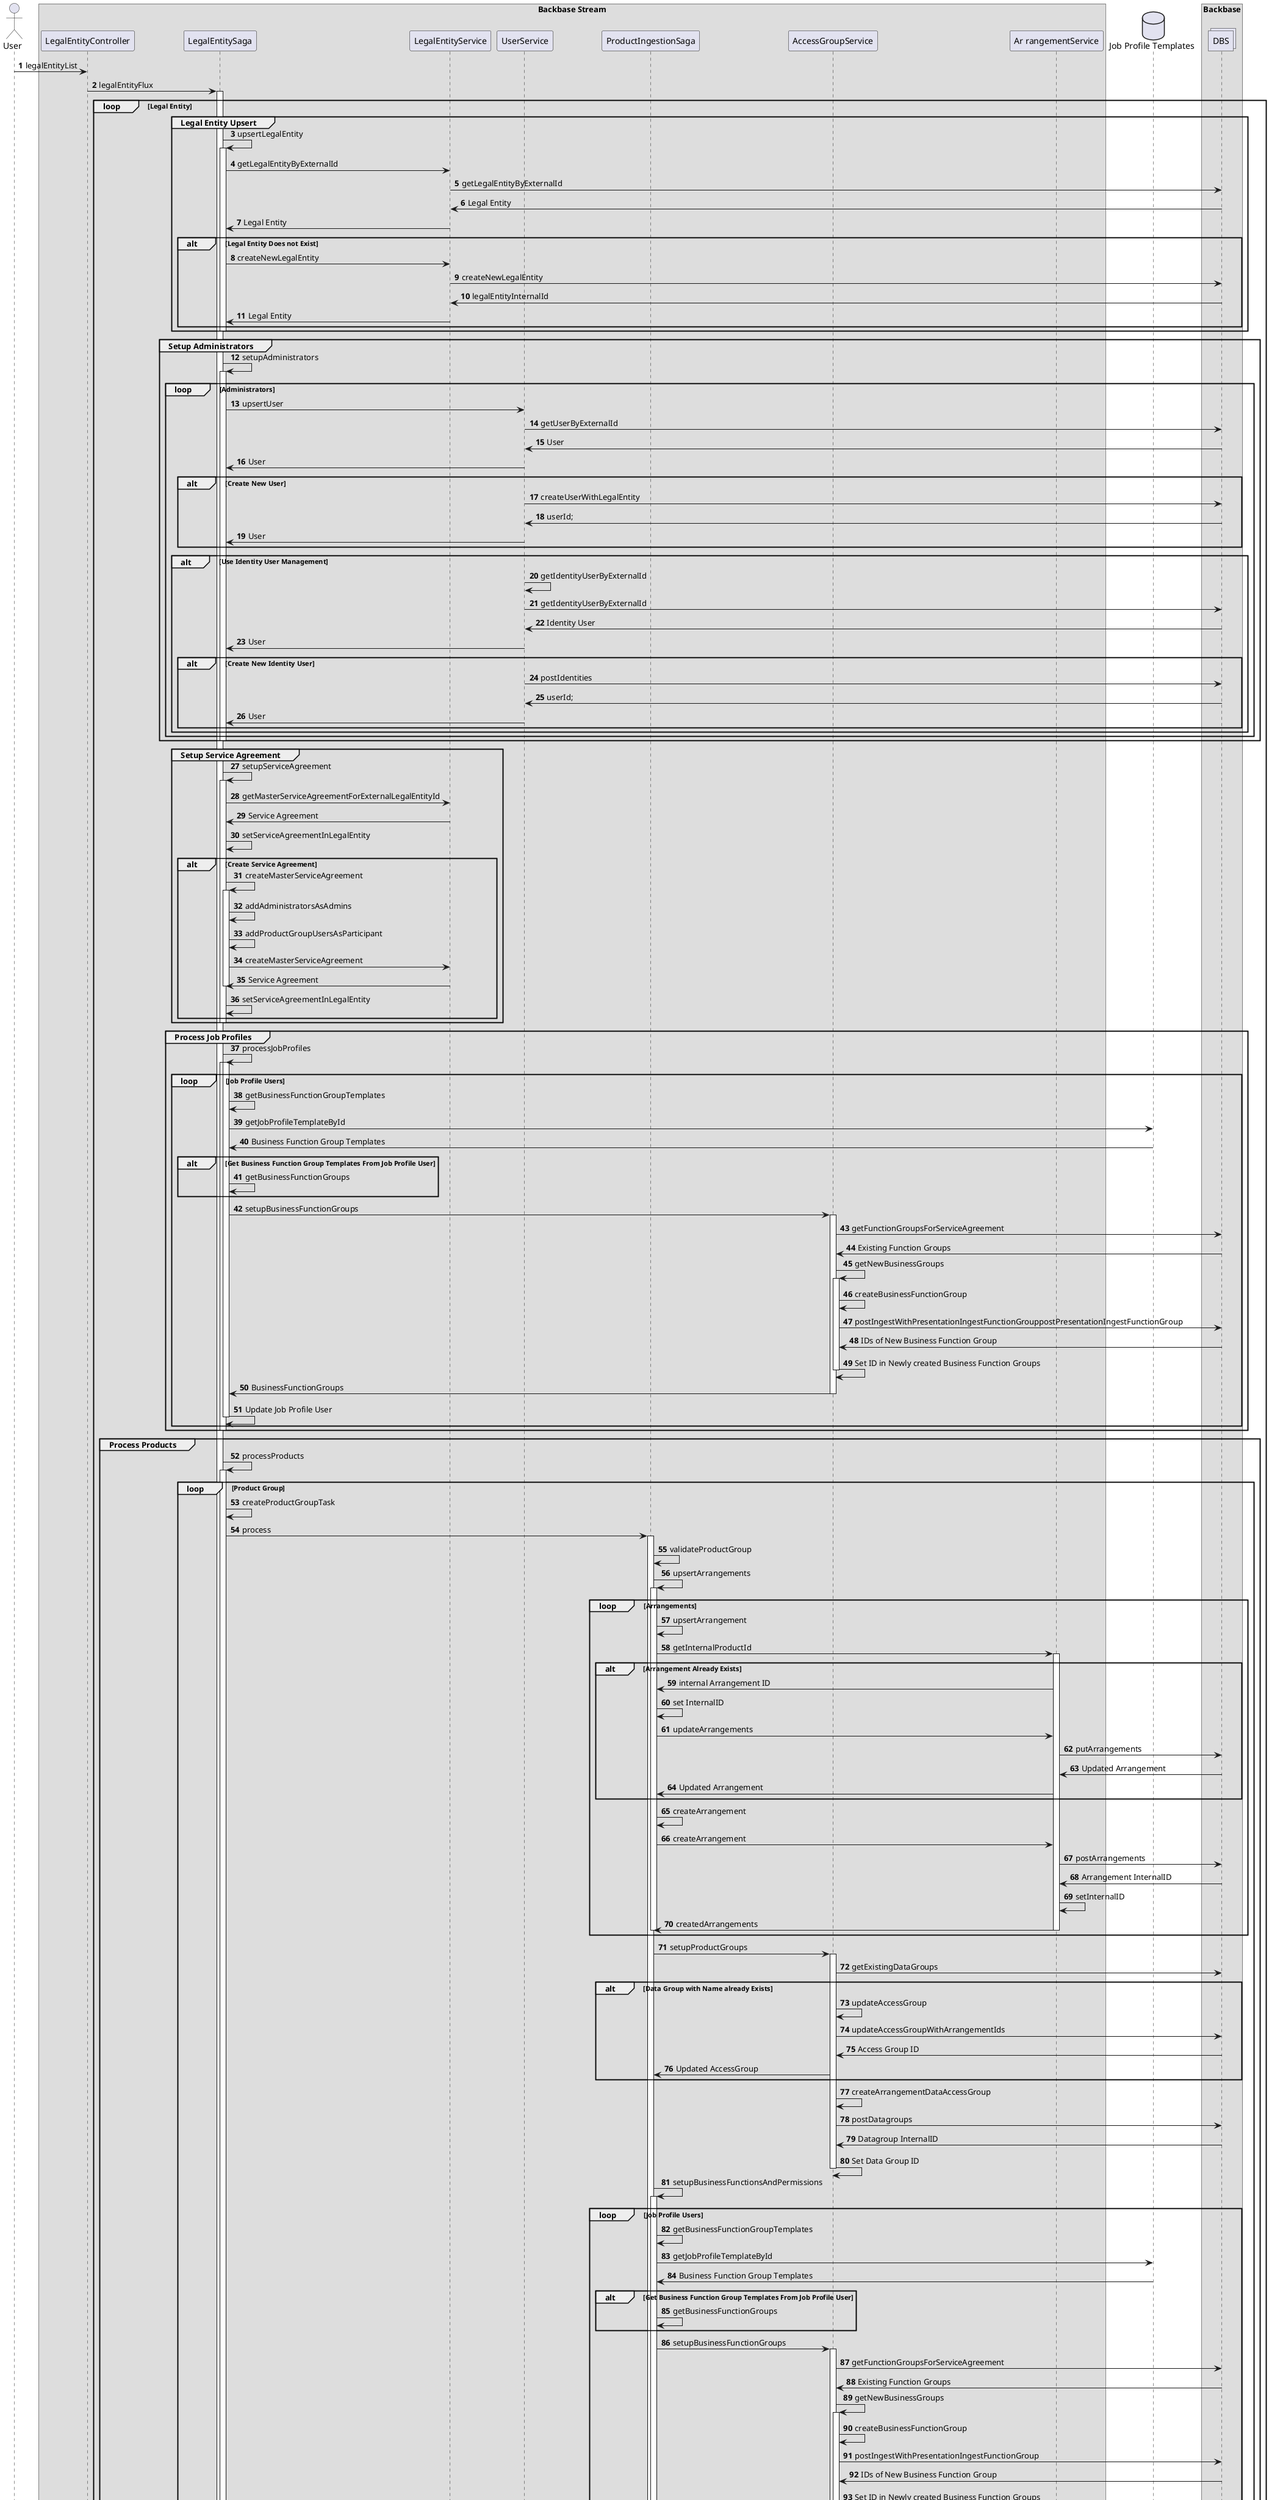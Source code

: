 @startuml
autonumber

actor User
box Backbase Stream
  participant "LegalEntityController" as LEC
  participant "LegalEntitySaga" as SAGA
  participant "LegalEntityService" as LES
  participant "UserService" as US
  participant "ProductIngestionSaga" as PIS
  participant "AccessGroupService" as AGS
  participant "Ar rangementService" as AS
end box

  database "Job Profile Templates" as JBT

box Backbase
  collections DBS
end box

'note left of LEC
'  Legal Entity Ingestion Model
'  - Legal Entity
'  - Administrator Users
'  - Job Profile Users
'  - Product Groups
'  -- Job Profile Users
'  -- Arrangements
'  - Subsidiaries
'end note

User -> LEC : legalEntityList
LEC -> SAGA: legalEntityFlux
loop Legal Entity
activate SAGA
  group Legal Entity Upsert
    SAGA -> SAGA: upsertLegalEntity
    activate SAGA
      SAGA -> LES: getLegalEntityByExternalId
      LES -> DBS: getLegalEntityByExternalId
      DBS -> LES: Legal Entity
      LES -> SAGA: Legal Entity
      alt Legal Entity Does not Exist
        SAGA -> LES: createNewLegalEntity
        LES -> DBS: createNewLegalEntity
        DBS -> LES: legalEntityInternalId
        LES -> SAGA: Legal Entity
      end alt
    deactivate SAGA
  end group

  group Setup Administrators
    SAGA -> SAGA: setupAdministrators
    activate SAGA
    loop Administrators
      SAGA -> US: upsertUser
      US -> DBS: getUserByExternalId
      DBS -> US: User
      US -> SAGA: User
      alt Create New User
        US -> DBS: createUserWithLegalEntity
        DBS -> US: userId;
        US -> SAGA: User
      end alt
      alt Use Identity User Management
        US -> US: getIdentityUserByExternalId
        US -> DBS: getIdentityUserByExternalId
        DBS -> US: Identity User
        US -> SAGA: User
        alt Create New Identity User
          US -> DBS: postIdentities
          DBS -> US: userId;
          US -> SAGA: User
        end alt
      end alt
    end loop
    deactivate SAGA
  end group

  group Setup Service Agreement
    SAGA -> SAGA: setupServiceAgreement
    activate SAGA
      SAGA -> LES: getMasterServiceAgreementForExternalLegalEntityId
      LES -> SAGA: Service Agreement
      SAGA -> SAGA: setServiceAgreementInLegalEntity
      alt Create Service Agreement
        SAGA -> SAGA: createMasterServiceAgreement
        activate SAGA
          SAGA -> SAGA: addAdministratorsAsAdmins
          SAGA -> SAGA: addProductGroupUsersAsParticipant
          SAGA -> LES: createMasterServiceAgreement
          LES -> SAGA: Service Agreement
        deactivate SAGA
        SAGA -> SAGA: setServiceAgreementInLegalEntity
      end alt
    deactivate SAGA
  end group

  group Process Job Profiles
    SAGA -> SAGA: processJobProfiles
    activate SAGA
    loop Job Profile Users
      activate SAGA
        SAGA -> SAGA: getBusinessFunctionGroupTemplates
        SAGA -> JBT: getJobProfileTemplateById
        JBT -> SAGA: Business Function Group Templates
        alt Get Business Function Group Templates From Job Profile User
          SAGA -> SAGA: getBusinessFunctionGroups
        end alt
        SAGA -> AGS: setupBusinessFunctionGroups
        activate AGS
          AGS -> DBS: getFunctionGroupsForServiceAgreement
          DBS -> AGS: Existing Function Groups
          AGS -> AGS: getNewBusinessGroups
          activate AGS
            AGS -> AGS: createBusinessFunctionGroup
            AGS -> DBS: postIngestWithPresentationIngestFunctionGrouppostPresentationIngestFunctionGroup
            DBS -> AGS: IDs of New Business Function Group
            AGS -> AGS: Set ID in Newly created Business Function Groups
          deactivate AGS
        AGS -> SAGA: BusinessFunctionGroups
        deactivate AGS
        SAGA -> SAGA: Update Job Profile User
      deactivate SAGA
     end loop
    deactivate SAGA
  end group

  group Process Products
    SAGA -> SAGA: processProducts
    activate SAGA
      loop Product Group
        SAGA -> SAGA: createProductGroupTask
        SAGA -> PIS: process
        activate PIS
        PIS -> PIS: validateProductGroup
        PIS -> PIS: upsertArrangements
        loop Arrangements
          activate PIS
            PIS -> PIS: upsertArrangement
            PIS -> AS: getInternalProductId
            activate AS
              alt Arrangement Already Exists
                AS -> PIS: internal Arrangement ID
                PIS -> PIS: set InternalID
                PIS -> AS: updateArrangements
                AS -> DBS: putArrangements
                DBS -> AS: Updated Arrangement
                AS -> PIS: Updated Arrangement
              end alt
              PIS -> PIS: createArrangement
              PIS -> AS: createArrangement
              AS -> DBS: postArrangements
              DBS -> AS: Arrangement InternalID
              AS -> AS: setInternalID
              AS -> PIS: createdArrangements
            deactivate AS
          deactivate PIS
        end loop
        PIS -> AGS: setupProductGroups
        activate AGS
          AGS -> DBS: getExistingDataGroups
          alt Data Group with Name already Exists
            AGS -> AGS: updateAccessGroup
            AGS -> DBS: updateAccessGroupWithArrangementIds
            DBS -> AGS: Access Group ID
            AGS -> PIS: Updated AccessGroup
          end alt
          AGS -> AGS: createArrangementDataAccessGroup
          AGS -> DBS: postDatagroups
          DBS -> AGS: Datagroup InternalID
          AGS -> AGS: Set Data Group ID
          deactivate AGS
        PIS -> PIS: setupBusinessFunctionsAndPermissions
        loop Job Profile Users
        activate PIS
          PIS -> PIS: getBusinessFunctionGroupTemplates
          PIS -> JBT: getJobProfileTemplateById
          JBT -> PIS: Business Function Group Templates
          alt Get Business Function Group Templates From Job Profile User
            PIS -> PIS: getBusinessFunctionGroups
          end alt
          PIS -> AGS: setupBusinessFunctionGroups
          activate AGS
            AGS -> DBS: getFunctionGroupsForServiceAgreement
            DBS -> AGS: Existing Function Groups
            AGS -> AGS: getNewBusinessGroups
            activate AGS
              AGS -> AGS: createBusinessFunctionGroup
              AGS -> DBS: postIngestWithPresentationIngestFunctionGroup
              DBS -> AGS: IDs of New Business Function Group
              AGS -> AGS: Set ID in Newly created Business Function Groups
            deactivate AGS
            AGS -> PIS: Setup BusinessFunctionGroups
            PIS -> AGS: assignPermissions
            activate AGS
              AGS -> DBS: putPermissionsByIdAndUserId
              DBS -> AGS: (Optional) Approval Status
              AGS -> AGS: processApprovalStatus
              AGS -> PIS: Updated Job Profile User
            deactivate AGS
          deactivate AGS
        deactivate PIS
       end loop
      deactivate PIS
      end loop

    SAGA -> SAGA: processSubsidiaries
    activate SAGA
      loop Subsidiaries
        SAGA -> SAGA: setSubsidiaryParentLegalEntityId
        SAGA -> SAGA: processSubsidiary
        SAGA <- SAGA: Processed Legal Entity
      end loop
    deactivate SAGA
    deactivate SAGA
  end group
end loop

@enduml